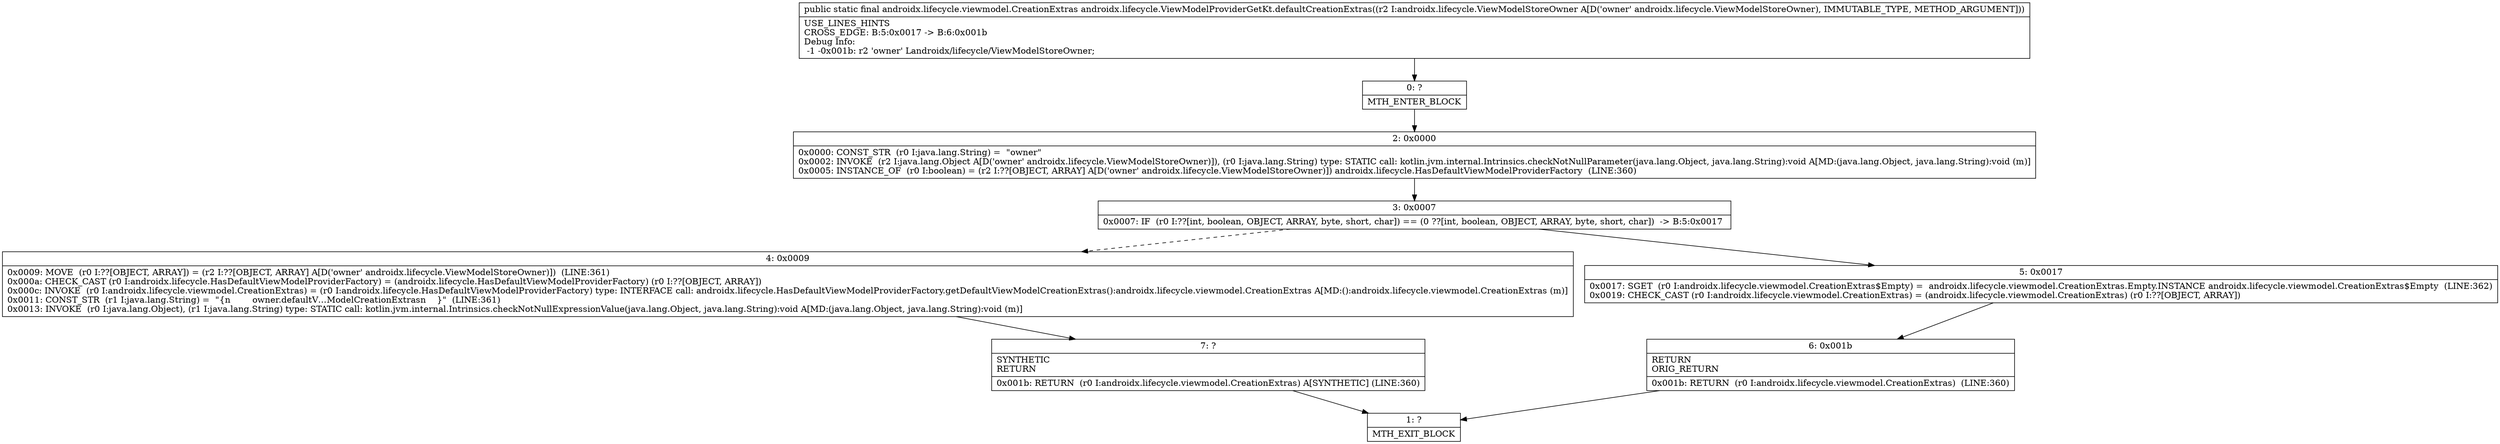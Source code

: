 digraph "CFG forandroidx.lifecycle.ViewModelProviderGetKt.defaultCreationExtras(Landroidx\/lifecycle\/ViewModelStoreOwner;)Landroidx\/lifecycle\/viewmodel\/CreationExtras;" {
Node_0 [shape=record,label="{0\:\ ?|MTH_ENTER_BLOCK\l}"];
Node_2 [shape=record,label="{2\:\ 0x0000|0x0000: CONST_STR  (r0 I:java.lang.String) =  \"owner\" \l0x0002: INVOKE  (r2 I:java.lang.Object A[D('owner' androidx.lifecycle.ViewModelStoreOwner)]), (r0 I:java.lang.String) type: STATIC call: kotlin.jvm.internal.Intrinsics.checkNotNullParameter(java.lang.Object, java.lang.String):void A[MD:(java.lang.Object, java.lang.String):void (m)]\l0x0005: INSTANCE_OF  (r0 I:boolean) = (r2 I:??[OBJECT, ARRAY] A[D('owner' androidx.lifecycle.ViewModelStoreOwner)]) androidx.lifecycle.HasDefaultViewModelProviderFactory  (LINE:360)\l}"];
Node_3 [shape=record,label="{3\:\ 0x0007|0x0007: IF  (r0 I:??[int, boolean, OBJECT, ARRAY, byte, short, char]) == (0 ??[int, boolean, OBJECT, ARRAY, byte, short, char])  \-\> B:5:0x0017 \l}"];
Node_4 [shape=record,label="{4\:\ 0x0009|0x0009: MOVE  (r0 I:??[OBJECT, ARRAY]) = (r2 I:??[OBJECT, ARRAY] A[D('owner' androidx.lifecycle.ViewModelStoreOwner)])  (LINE:361)\l0x000a: CHECK_CAST (r0 I:androidx.lifecycle.HasDefaultViewModelProviderFactory) = (androidx.lifecycle.HasDefaultViewModelProviderFactory) (r0 I:??[OBJECT, ARRAY]) \l0x000c: INVOKE  (r0 I:androidx.lifecycle.viewmodel.CreationExtras) = (r0 I:androidx.lifecycle.HasDefaultViewModelProviderFactory) type: INTERFACE call: androidx.lifecycle.HasDefaultViewModelProviderFactory.getDefaultViewModelCreationExtras():androidx.lifecycle.viewmodel.CreationExtras A[MD:():androidx.lifecycle.viewmodel.CreationExtras (m)]\l0x0011: CONST_STR  (r1 I:java.lang.String) =  \"\{n        owner.defaultV…ModelCreationExtrasn    \}\"  (LINE:361)\l0x0013: INVOKE  (r0 I:java.lang.Object), (r1 I:java.lang.String) type: STATIC call: kotlin.jvm.internal.Intrinsics.checkNotNullExpressionValue(java.lang.Object, java.lang.String):void A[MD:(java.lang.Object, java.lang.String):void (m)]\l}"];
Node_7 [shape=record,label="{7\:\ ?|SYNTHETIC\lRETURN\l|0x001b: RETURN  (r0 I:androidx.lifecycle.viewmodel.CreationExtras) A[SYNTHETIC] (LINE:360)\l}"];
Node_1 [shape=record,label="{1\:\ ?|MTH_EXIT_BLOCK\l}"];
Node_5 [shape=record,label="{5\:\ 0x0017|0x0017: SGET  (r0 I:androidx.lifecycle.viewmodel.CreationExtras$Empty) =  androidx.lifecycle.viewmodel.CreationExtras.Empty.INSTANCE androidx.lifecycle.viewmodel.CreationExtras$Empty  (LINE:362)\l0x0019: CHECK_CAST (r0 I:androidx.lifecycle.viewmodel.CreationExtras) = (androidx.lifecycle.viewmodel.CreationExtras) (r0 I:??[OBJECT, ARRAY]) \l}"];
Node_6 [shape=record,label="{6\:\ 0x001b|RETURN\lORIG_RETURN\l|0x001b: RETURN  (r0 I:androidx.lifecycle.viewmodel.CreationExtras)  (LINE:360)\l}"];
MethodNode[shape=record,label="{public static final androidx.lifecycle.viewmodel.CreationExtras androidx.lifecycle.ViewModelProviderGetKt.defaultCreationExtras((r2 I:androidx.lifecycle.ViewModelStoreOwner A[D('owner' androidx.lifecycle.ViewModelStoreOwner), IMMUTABLE_TYPE, METHOD_ARGUMENT]))  | USE_LINES_HINTS\lCROSS_EDGE: B:5:0x0017 \-\> B:6:0x001b\lDebug Info:\l  \-1 \-0x001b: r2 'owner' Landroidx\/lifecycle\/ViewModelStoreOwner;\l}"];
MethodNode -> Node_0;Node_0 -> Node_2;
Node_2 -> Node_3;
Node_3 -> Node_4[style=dashed];
Node_3 -> Node_5;
Node_4 -> Node_7;
Node_7 -> Node_1;
Node_5 -> Node_6;
Node_6 -> Node_1;
}

